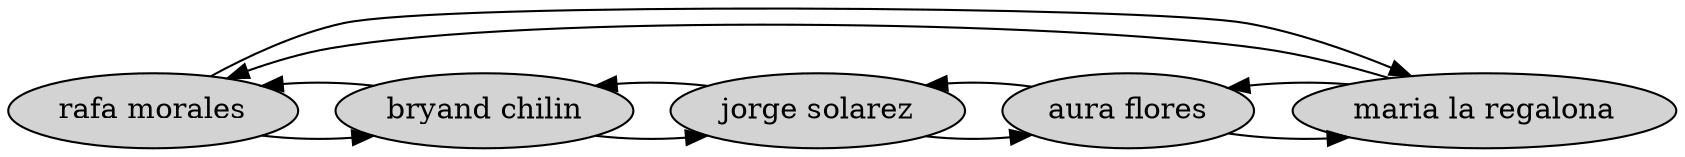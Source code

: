 Digraph G {
"Nodo0"[label = "rafa morales" style=filled]
"Nodo0" -> "Nodo1"[constraint=false];
"Nodo1" -> "Nodo0"[constraint=false];
"Nodo1"[label = "bryand chilin" style=filled]
"Nodo1" -> "Nodo2"[constraint=false];
"Nodo2" -> "Nodo1"[constraint=false];
"Nodo2"[label = "jorge solarez" style=filled]
"Nodo2" -> "Nodo3"[constraint=false];
"Nodo3" -> "Nodo2"[constraint=false];
"Nodo3"[label = "aura flores" style=filled]
"Nodo3" -> "Nodo4"[constraint=false];
"Nodo4" -> "Nodo3"[constraint=false];
"Nodo4"[label = "maria la regalona" style=filled]
"Nodo4" -> "Nodo0"[constraint=false];
"Nodo0" -> "Nodo4"[constraint=false];
}